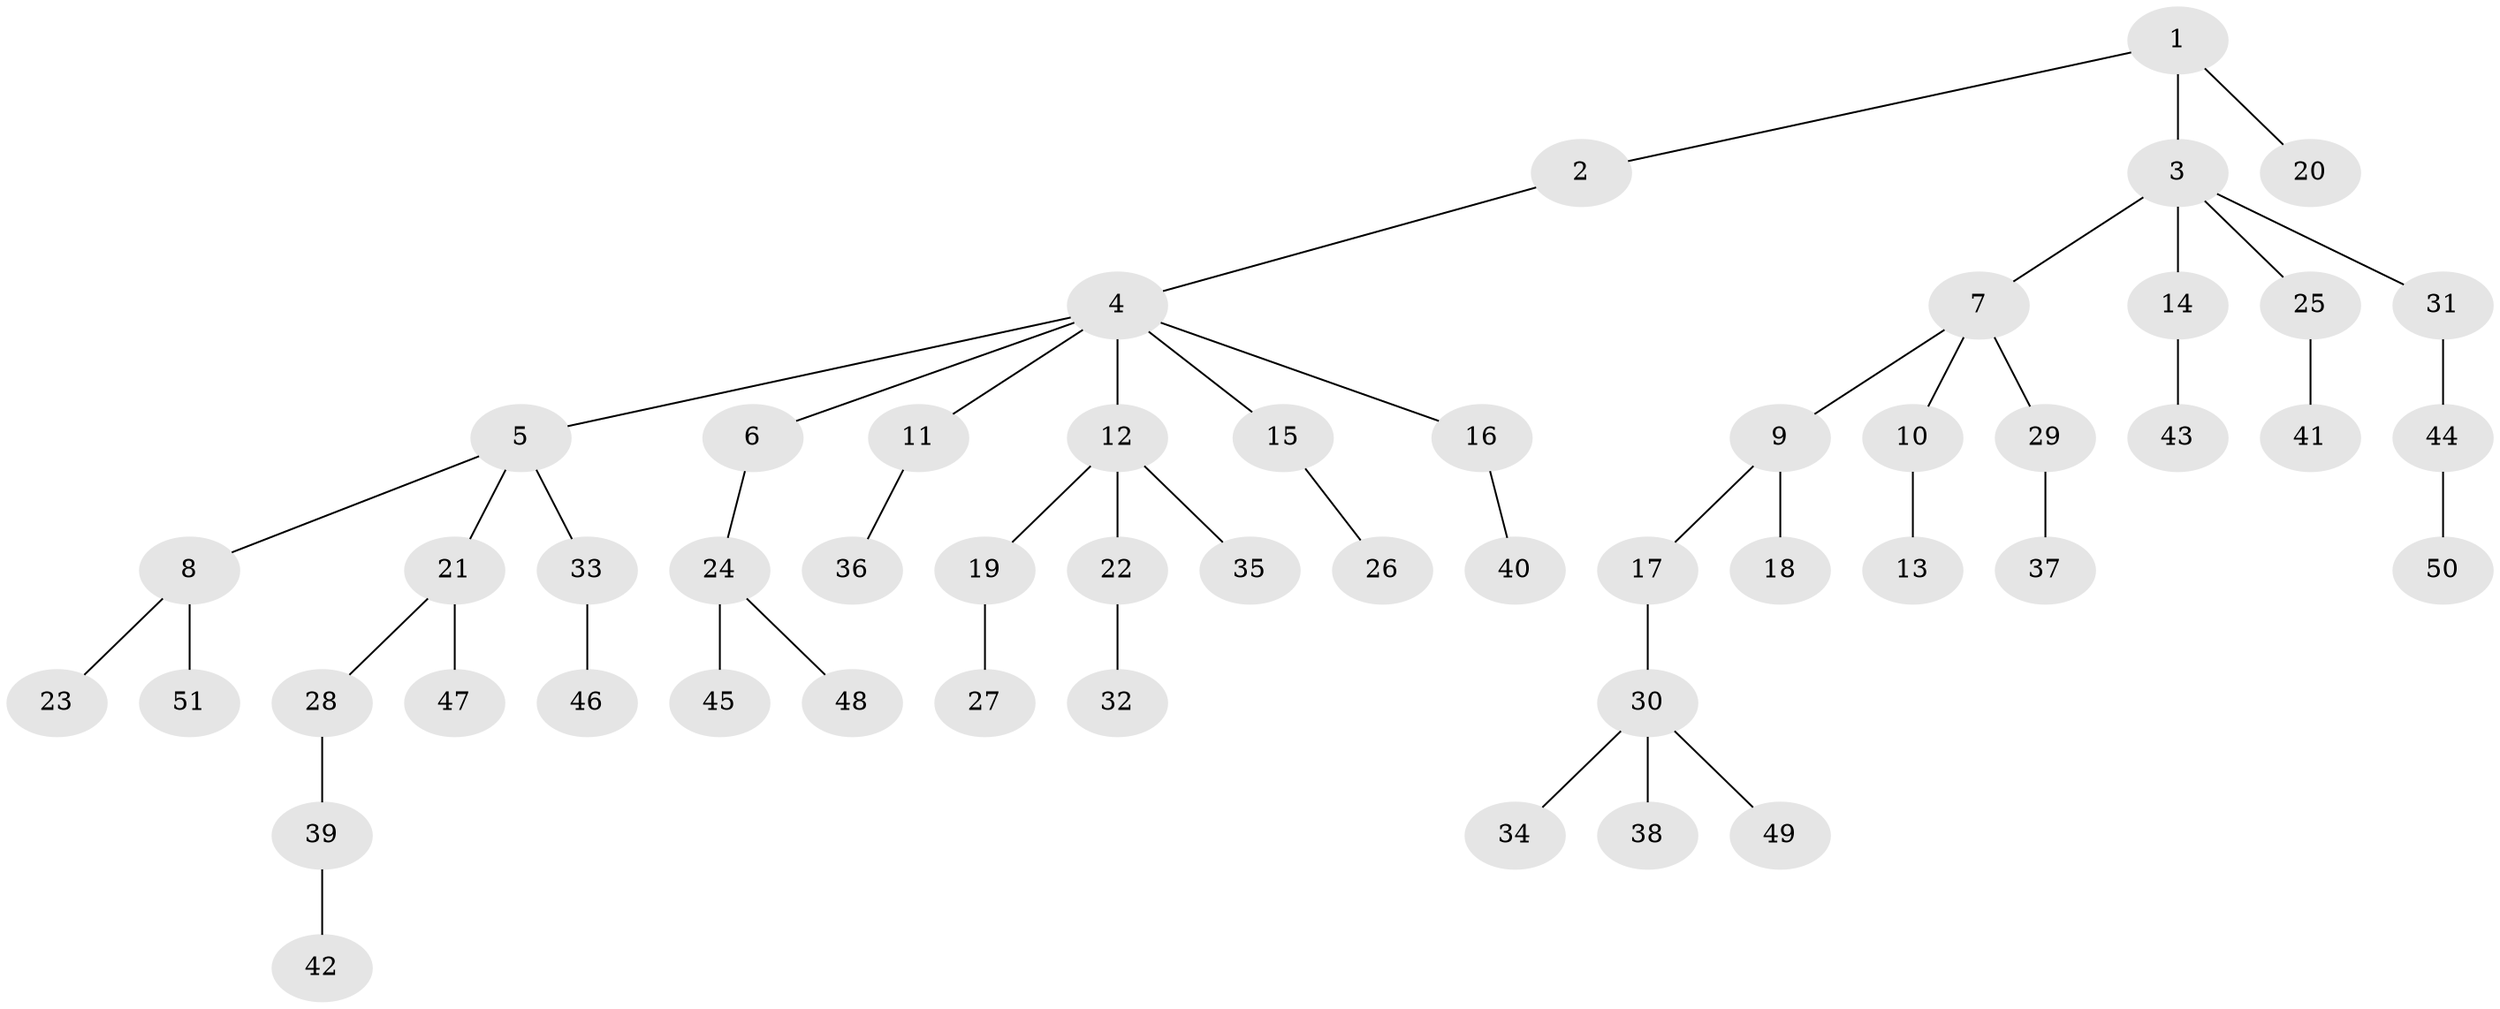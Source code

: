 // coarse degree distribution, {2: 0.21875, 5: 0.0625, 7: 0.03125, 4: 0.03125, 1: 0.5625, 3: 0.09375}
// Generated by graph-tools (version 1.1) at 2025/42/03/06/25 10:42:04]
// undirected, 51 vertices, 50 edges
graph export_dot {
graph [start="1"]
  node [color=gray90,style=filled];
  1;
  2;
  3;
  4;
  5;
  6;
  7;
  8;
  9;
  10;
  11;
  12;
  13;
  14;
  15;
  16;
  17;
  18;
  19;
  20;
  21;
  22;
  23;
  24;
  25;
  26;
  27;
  28;
  29;
  30;
  31;
  32;
  33;
  34;
  35;
  36;
  37;
  38;
  39;
  40;
  41;
  42;
  43;
  44;
  45;
  46;
  47;
  48;
  49;
  50;
  51;
  1 -- 2;
  1 -- 3;
  1 -- 20;
  2 -- 4;
  3 -- 7;
  3 -- 14;
  3 -- 25;
  3 -- 31;
  4 -- 5;
  4 -- 6;
  4 -- 11;
  4 -- 12;
  4 -- 15;
  4 -- 16;
  5 -- 8;
  5 -- 21;
  5 -- 33;
  6 -- 24;
  7 -- 9;
  7 -- 10;
  7 -- 29;
  8 -- 23;
  8 -- 51;
  9 -- 17;
  9 -- 18;
  10 -- 13;
  11 -- 36;
  12 -- 19;
  12 -- 22;
  12 -- 35;
  14 -- 43;
  15 -- 26;
  16 -- 40;
  17 -- 30;
  19 -- 27;
  21 -- 28;
  21 -- 47;
  22 -- 32;
  24 -- 45;
  24 -- 48;
  25 -- 41;
  28 -- 39;
  29 -- 37;
  30 -- 34;
  30 -- 38;
  30 -- 49;
  31 -- 44;
  33 -- 46;
  39 -- 42;
  44 -- 50;
}
